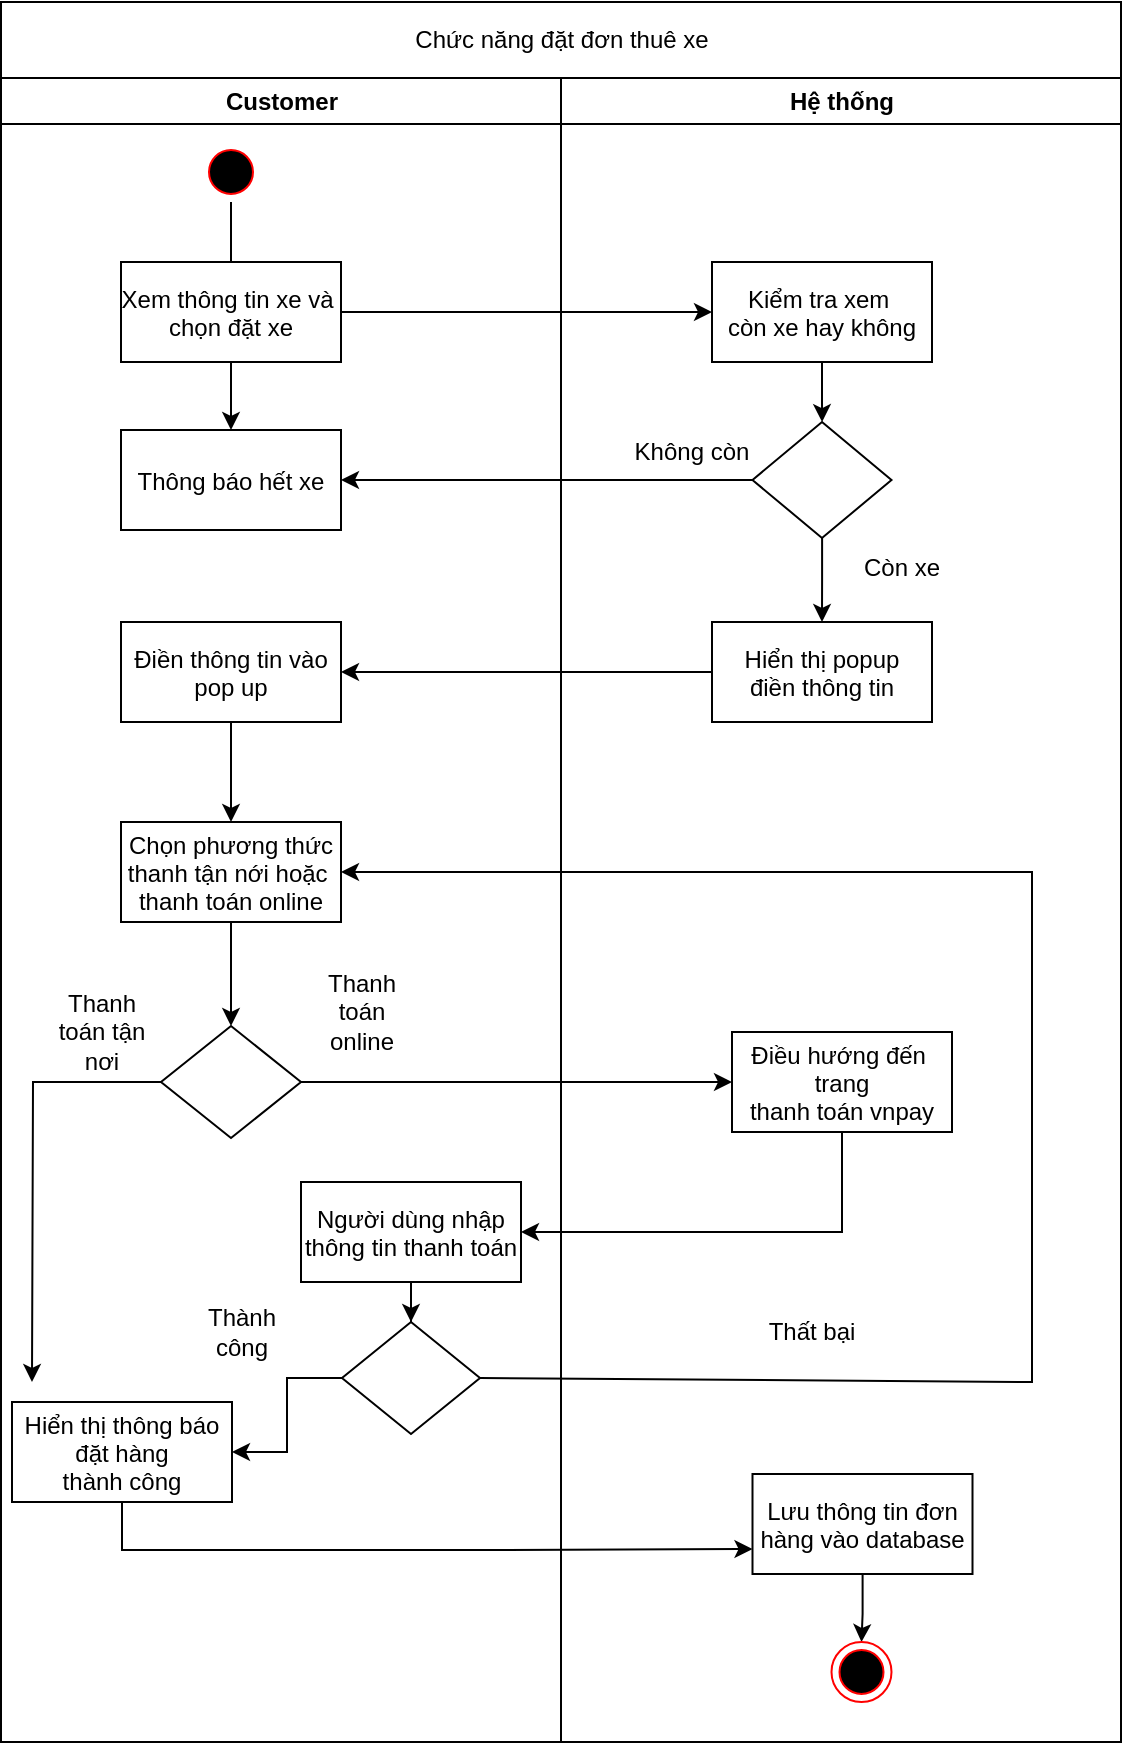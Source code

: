 <mxfile version="26.2.15">
  <diagram name="Page-1" id="e7e014a7-5840-1c2e-5031-d8a46d1fe8dd">
    <mxGraphModel dx="1426" dy="711" grid="1" gridSize="10" guides="1" tooltips="1" connect="1" arrows="1" fold="1" page="1" pageScale="1" pageWidth="1169" pageHeight="826" background="none" math="0" shadow="0">
      <root>
        <mxCell id="0" />
        <mxCell id="1" parent="0" />
        <mxCell id="2" value="Customer" style="swimlane;whiteSpace=wrap" parent="1" vertex="1">
          <mxGeometry x="164.5" y="128" width="280" height="832" as="geometry" />
        </mxCell>
        <mxCell id="2LM7yrFRlsKo368t01_1-84" value="" style="edgeStyle=orthogonalEdgeStyle;rounded=0;orthogonalLoop=1;jettySize=auto;html=1;" parent="2" source="5" target="18" edge="1">
          <mxGeometry relative="1" as="geometry" />
        </mxCell>
        <mxCell id="5" value="" style="ellipse;shape=startState;fillColor=#000000;strokeColor=#ff0000;" parent="2" vertex="1">
          <mxGeometry x="100" y="32" width="30" height="30" as="geometry" />
        </mxCell>
        <mxCell id="7" value="Xem thông tin xe và &#xa;chọn đặt xe" style="" parent="2" vertex="1">
          <mxGeometry x="60" y="92" width="110" height="50" as="geometry" />
        </mxCell>
        <mxCell id="2LM7yrFRlsKo368t01_1-55" style="edgeStyle=orthogonalEdgeStyle;rounded=0;orthogonalLoop=1;jettySize=auto;html=1;entryX=0.5;entryY=0;entryDx=0;entryDy=0;" parent="2" source="8" target="10" edge="1">
          <mxGeometry relative="1" as="geometry" />
        </mxCell>
        <mxCell id="8" value="Điền thông tin vào&#xa;pop up" style="" parent="2" vertex="1">
          <mxGeometry x="60" y="272" width="110" height="50" as="geometry" />
        </mxCell>
        <mxCell id="2LM7yrFRlsKo368t01_1-58" style="edgeStyle=orthogonalEdgeStyle;rounded=0;orthogonalLoop=1;jettySize=auto;html=1;entryX=0.5;entryY=0;entryDx=0;entryDy=0;" parent="2" source="10" target="2LM7yrFRlsKo368t01_1-57" edge="1">
          <mxGeometry relative="1" as="geometry" />
        </mxCell>
        <mxCell id="10" value="Chọn phương thức&#xa;thanh tận nới hoặc &#xa;thanh toán online" style="" parent="2" vertex="1">
          <mxGeometry x="60" y="372" width="110" height="50" as="geometry" />
        </mxCell>
        <mxCell id="18" value="Thông báo hết xe" style="" parent="2" vertex="1">
          <mxGeometry x="60" y="176" width="110" height="50" as="geometry" />
        </mxCell>
        <mxCell id="2LM7yrFRlsKo368t01_1-66" style="edgeStyle=orthogonalEdgeStyle;rounded=0;orthogonalLoop=1;jettySize=auto;html=1;" parent="2" source="2LM7yrFRlsKo368t01_1-57" edge="1">
          <mxGeometry relative="1" as="geometry">
            <mxPoint x="15.5" y="652" as="targetPoint" />
          </mxGeometry>
        </mxCell>
        <mxCell id="2LM7yrFRlsKo368t01_1-57" value="" style="rhombus;whiteSpace=wrap;html=1;" parent="2" vertex="1">
          <mxGeometry x="80" y="474" width="70" height="56" as="geometry" />
        </mxCell>
        <mxCell id="2LM7yrFRlsKo368t01_1-61" value="Hiển thị thông báo&#xa; đặt hàng &#xa;thành công" style="" parent="2" vertex="1">
          <mxGeometry x="5.5" y="662" width="110" height="50" as="geometry" />
        </mxCell>
        <mxCell id="2LM7yrFRlsKo368t01_1-72" value="" style="edgeStyle=orthogonalEdgeStyle;rounded=0;orthogonalLoop=1;jettySize=auto;html=1;entryX=0.5;entryY=0;entryDx=0;entryDy=0;" parent="2" source="2LM7yrFRlsKo368t01_1-67" target="2LM7yrFRlsKo368t01_1-73" edge="1">
          <mxGeometry relative="1" as="geometry">
            <mxPoint x="210.5" y="622" as="targetPoint" />
          </mxGeometry>
        </mxCell>
        <mxCell id="2LM7yrFRlsKo368t01_1-67" value="Người dùng nhập&#xa;thông tin thanh toán" style="" parent="2" vertex="1">
          <mxGeometry x="150" y="552" width="110" height="50" as="geometry" />
        </mxCell>
        <mxCell id="2LM7yrFRlsKo368t01_1-70" value="Thanh toán online" style="text;html=1;align=center;verticalAlign=middle;whiteSpace=wrap;rounded=0;" parent="2" vertex="1">
          <mxGeometry x="150" y="452" width="60" height="30" as="geometry" />
        </mxCell>
        <mxCell id="2LM7yrFRlsKo368t01_1-71" value="Thanh toán tận nơi" style="text;html=1;align=center;verticalAlign=middle;whiteSpace=wrap;rounded=0;" parent="2" vertex="1">
          <mxGeometry x="20.5" y="462" width="60" height="30" as="geometry" />
        </mxCell>
        <mxCell id="2LM7yrFRlsKo368t01_1-75" style="edgeStyle=orthogonalEdgeStyle;rounded=0;orthogonalLoop=1;jettySize=auto;html=1;entryX=1;entryY=0.5;entryDx=0;entryDy=0;" parent="2" source="2LM7yrFRlsKo368t01_1-73" target="2LM7yrFRlsKo368t01_1-61" edge="1">
          <mxGeometry relative="1" as="geometry" />
        </mxCell>
        <mxCell id="2LM7yrFRlsKo368t01_1-73" value="" style="rhombus;whiteSpace=wrap;html=1;" parent="2" vertex="1">
          <mxGeometry x="170.5" y="622" width="69" height="56" as="geometry" />
        </mxCell>
        <mxCell id="2LM7yrFRlsKo368t01_1-76" value="Thành công" style="text;html=1;align=center;verticalAlign=middle;whiteSpace=wrap;rounded=0;" parent="2" vertex="1">
          <mxGeometry x="90.5" y="612" width="60" height="30" as="geometry" />
        </mxCell>
        <mxCell id="2LM7yrFRlsKo368t01_1-77" value="" style="endArrow=classic;html=1;rounded=0;exitX=1;exitY=0.5;exitDx=0;exitDy=0;entryX=1;entryY=0.5;entryDx=0;entryDy=0;" parent="2" source="2LM7yrFRlsKo368t01_1-73" target="10" edge="1">
          <mxGeometry width="50" height="50" relative="1" as="geometry">
            <mxPoint x="395.5" y="512" as="sourcePoint" />
            <mxPoint x="445.5" y="462" as="targetPoint" />
            <Array as="points">
              <mxPoint x="515.5" y="652" />
              <mxPoint x="515.5" y="397" />
            </Array>
          </mxGeometry>
        </mxCell>
        <mxCell id="3" value="Hệ thống" style="swimlane;whiteSpace=wrap" parent="1" vertex="1">
          <mxGeometry x="444.5" y="128" width="280" height="832" as="geometry" />
        </mxCell>
        <mxCell id="2LM7yrFRlsKo368t01_1-49" value="" style="edgeStyle=orthogonalEdgeStyle;rounded=0;orthogonalLoop=1;jettySize=auto;html=1;" parent="3" source="16" target="2LM7yrFRlsKo368t01_1-44" edge="1">
          <mxGeometry relative="1" as="geometry" />
        </mxCell>
        <mxCell id="16" value="Kiểm tra xem &#xa;còn xe hay không" style="" parent="3" vertex="1">
          <mxGeometry x="75.5" y="92" width="110" height="50" as="geometry" />
        </mxCell>
        <mxCell id="30" value="Điều hướng đến &#xa;trang&#xa;thanh toán vnpay" style="" parent="3" vertex="1">
          <mxGeometry x="85.5" y="477" width="110" height="50" as="geometry" />
        </mxCell>
        <mxCell id="15" value="Hiển thị popup&#xa;điền thông tin" style="" parent="3" vertex="1">
          <mxGeometry x="75.5" y="272" width="110" height="50" as="geometry" />
        </mxCell>
        <mxCell id="2LM7yrFRlsKo368t01_1-51" value="" style="edgeStyle=orthogonalEdgeStyle;rounded=0;orthogonalLoop=1;jettySize=auto;html=1;" parent="3" source="2LM7yrFRlsKo368t01_1-44" target="15" edge="1">
          <mxGeometry relative="1" as="geometry" />
        </mxCell>
        <mxCell id="2LM7yrFRlsKo368t01_1-44" value="" style="rhombus;whiteSpace=wrap;html=1;" parent="3" vertex="1">
          <mxGeometry x="95.75" y="172" width="69.5" height="58" as="geometry" />
        </mxCell>
        <mxCell id="2LM7yrFRlsKo368t01_1-50" value="Không còn" style="text;html=1;align=center;verticalAlign=middle;whiteSpace=wrap;rounded=0;" parent="3" vertex="1">
          <mxGeometry x="35.5" y="172" width="60" height="30" as="geometry" />
        </mxCell>
        <mxCell id="2LM7yrFRlsKo368t01_1-52" value="Còn xe" style="text;html=1;align=center;verticalAlign=middle;whiteSpace=wrap;rounded=0;" parent="3" vertex="1">
          <mxGeometry x="140.5" y="230" width="60" height="30" as="geometry" />
        </mxCell>
        <mxCell id="2LM7yrFRlsKo368t01_1-78" value="Thất bại" style="text;html=1;align=center;verticalAlign=middle;whiteSpace=wrap;rounded=0;" parent="3" vertex="1">
          <mxGeometry x="95.5" y="612" width="60" height="30" as="geometry" />
        </mxCell>
        <mxCell id="2LM7yrFRlsKo368t01_1-82" value="" style="edgeStyle=orthogonalEdgeStyle;rounded=0;orthogonalLoop=1;jettySize=auto;html=1;" parent="3" source="2LM7yrFRlsKo368t01_1-79" target="38" edge="1">
          <mxGeometry relative="1" as="geometry" />
        </mxCell>
        <mxCell id="2LM7yrFRlsKo368t01_1-79" value="Lưu thông tin đơn&#xa;hàng vào database" style="" parent="3" vertex="1">
          <mxGeometry x="95.75" y="698" width="110" height="50" as="geometry" />
        </mxCell>
        <mxCell id="38" value="" style="ellipse;shape=endState;fillColor=#000000;strokeColor=#ff0000" parent="3" vertex="1">
          <mxGeometry x="135.25" y="782" width="30" height="30" as="geometry" />
        </mxCell>
        <mxCell id="2LM7yrFRlsKo368t01_1-43" style="edgeStyle=orthogonalEdgeStyle;rounded=0;orthogonalLoop=1;jettySize=auto;html=1;" parent="1" source="7" target="16" edge="1">
          <mxGeometry relative="1" as="geometry" />
        </mxCell>
        <mxCell id="2LM7yrFRlsKo368t01_1-47" style="edgeStyle=orthogonalEdgeStyle;rounded=0;orthogonalLoop=1;jettySize=auto;html=1;entryX=1;entryY=0.5;entryDx=0;entryDy=0;" parent="1" source="2LM7yrFRlsKo368t01_1-44" target="18" edge="1">
          <mxGeometry relative="1" as="geometry" />
        </mxCell>
        <mxCell id="2LM7yrFRlsKo368t01_1-53" value="" style="endArrow=classic;html=1;rounded=0;exitX=0;exitY=0.5;exitDx=0;exitDy=0;entryX=1;entryY=0.5;entryDx=0;entryDy=0;" parent="1" source="15" target="8" edge="1">
          <mxGeometry width="50" height="50" relative="1" as="geometry">
            <mxPoint x="560" y="520" as="sourcePoint" />
            <mxPoint x="610" y="470" as="targetPoint" />
          </mxGeometry>
        </mxCell>
        <mxCell id="2LM7yrFRlsKo368t01_1-59" style="edgeStyle=orthogonalEdgeStyle;rounded=0;orthogonalLoop=1;jettySize=auto;html=1;" parent="1" source="2LM7yrFRlsKo368t01_1-57" target="30" edge="1">
          <mxGeometry relative="1" as="geometry" />
        </mxCell>
        <mxCell id="2LM7yrFRlsKo368t01_1-68" value="" style="endArrow=classic;html=1;rounded=0;exitX=0.5;exitY=1;exitDx=0;exitDy=0;entryX=1;entryY=0.5;entryDx=0;entryDy=0;" parent="1" source="30" target="2LM7yrFRlsKo368t01_1-67" edge="1">
          <mxGeometry width="50" height="50" relative="1" as="geometry">
            <mxPoint x="560" y="770" as="sourcePoint" />
            <mxPoint x="610" y="720" as="targetPoint" />
            <Array as="points">
              <mxPoint x="585" y="705" />
            </Array>
          </mxGeometry>
        </mxCell>
        <mxCell id="2LM7yrFRlsKo368t01_1-80" style="edgeStyle=orthogonalEdgeStyle;rounded=0;orthogonalLoop=1;jettySize=auto;html=1;entryX=0;entryY=0.75;entryDx=0;entryDy=0;" parent="1" source="2LM7yrFRlsKo368t01_1-61" target="2LM7yrFRlsKo368t01_1-79" edge="1">
          <mxGeometry relative="1" as="geometry">
            <Array as="points">
              <mxPoint x="225" y="864" />
              <mxPoint x="410" y="864" />
            </Array>
          </mxGeometry>
        </mxCell>
        <mxCell id="2LM7yrFRlsKo368t01_1-85" value="Chức năng đặt đơn thuê xe" style="rounded=0;whiteSpace=wrap;html=1;" parent="1" vertex="1">
          <mxGeometry x="164.5" y="90" width="560" height="38" as="geometry" />
        </mxCell>
      </root>
    </mxGraphModel>
  </diagram>
</mxfile>
